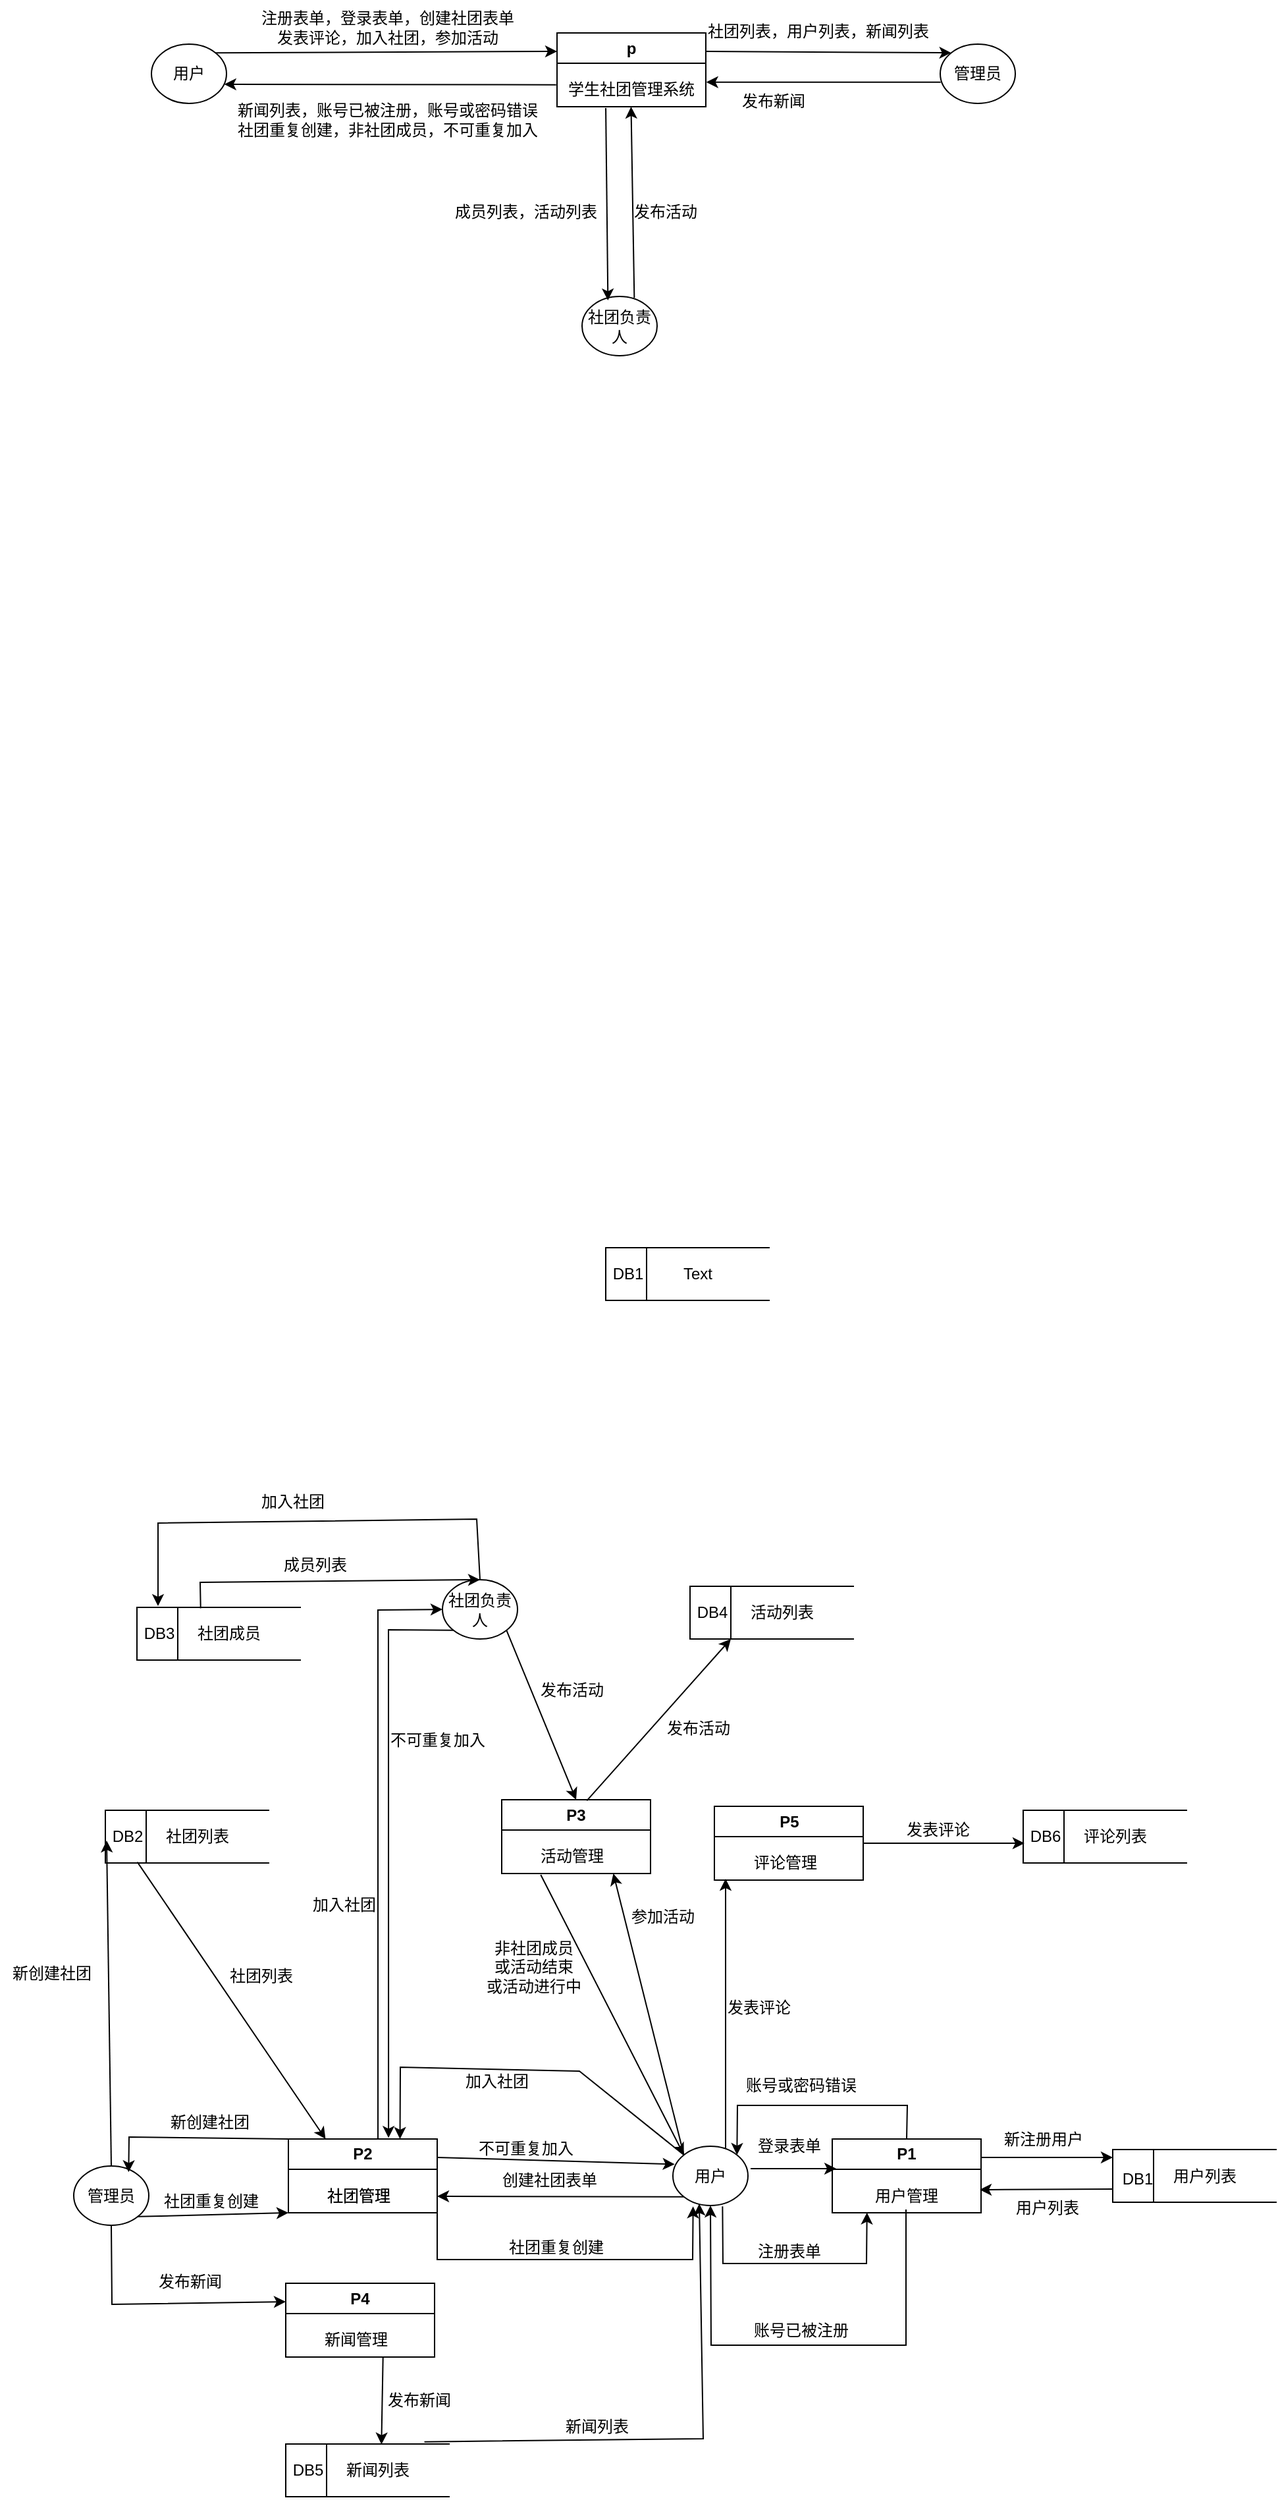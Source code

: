 <mxfile version="21.3.4" type="github">
  <diagram name="第 1 页" id="8ePfgUnNjt7sfL_Q9ex-">
    <mxGraphModel dx="2234" dy="838" grid="0" gridSize="10" guides="1" tooltips="1" connect="1" arrows="1" fold="1" page="0" pageScale="1" pageWidth="827" pageHeight="1169" math="0" shadow="0">
      <root>
        <mxCell id="0" />
        <mxCell id="1" parent="0" />
        <mxCell id="dDw6INjENduWIAmaYxE8-1" value="用户" style="ellipse;whiteSpace=wrap;html=1;" vertex="1" parent="1">
          <mxGeometry x="-936" y="-306.5" width="57" height="45" as="geometry" />
        </mxCell>
        <mxCell id="dDw6INjENduWIAmaYxE8-3" value="管理员" style="ellipse;whiteSpace=wrap;html=1;" vertex="1" parent="1">
          <mxGeometry x="-337" y="-306.5" width="57" height="45" as="geometry" />
        </mxCell>
        <mxCell id="dDw6INjENduWIAmaYxE8-4" value="社团负责人" style="ellipse;whiteSpace=wrap;html=1;" vertex="1" parent="1">
          <mxGeometry x="-609" y="-115" width="57" height="45" as="geometry" />
        </mxCell>
        <mxCell id="dDw6INjENduWIAmaYxE8-5" value="p" style="swimlane;whiteSpace=wrap;html=1;" vertex="1" parent="1">
          <mxGeometry x="-628" y="-315" width="113" height="56" as="geometry">
            <mxRectangle x="-682" y="-312" width="137" height="26" as="alternateBounds" />
          </mxGeometry>
        </mxCell>
        <mxCell id="dDw6INjENduWIAmaYxE8-7" value="学生社团管理系统" style="text;html=1;align=center;verticalAlign=middle;resizable=0;points=[];autosize=1;strokeColor=none;fillColor=none;" vertex="1" parent="dDw6INjENduWIAmaYxE8-5">
          <mxGeometry x="-1" y="30" width="114" height="26" as="geometry" />
        </mxCell>
        <mxCell id="dDw6INjENduWIAmaYxE8-8" value="" style="endArrow=classic;html=1;rounded=0;exitX=1;exitY=0;exitDx=0;exitDy=0;entryX=0;entryY=0.25;entryDx=0;entryDy=0;" edge="1" parent="1" source="dDw6INjENduWIAmaYxE8-1" target="dDw6INjENduWIAmaYxE8-5">
          <mxGeometry width="50" height="50" relative="1" as="geometry">
            <mxPoint x="-879" y="-296" as="sourcePoint" />
            <mxPoint x="-682" y="-296" as="targetPoint" />
          </mxGeometry>
        </mxCell>
        <mxCell id="dDw6INjENduWIAmaYxE8-9" value="注册表单，登录表单，创建社团表单&lt;br&gt;发表评论，加入社团，参加活动" style="text;html=1;align=center;verticalAlign=middle;resizable=0;points=[];autosize=1;strokeColor=none;fillColor=none;" vertex="1" parent="1">
          <mxGeometry x="-862" y="-340" width="210" height="41" as="geometry" />
        </mxCell>
        <mxCell id="dDw6INjENduWIAmaYxE8-10" value="" style="endArrow=classic;html=1;rounded=0;exitX=0.003;exitY=0.359;exitDx=0;exitDy=0;exitPerimeter=0;entryX=0.971;entryY=0.678;entryDx=0;entryDy=0;entryPerimeter=0;" edge="1" parent="1" source="dDw6INjENduWIAmaYxE8-7" target="dDw6INjENduWIAmaYxE8-1">
          <mxGeometry width="50" height="50" relative="1" as="geometry">
            <mxPoint x="-919" y="-170" as="sourcePoint" />
            <mxPoint x="-869" y="-220" as="targetPoint" />
          </mxGeometry>
        </mxCell>
        <mxCell id="dDw6INjENduWIAmaYxE8-11" value="新闻列表，账号已被注册，账号或密码错误&lt;br&gt;社团重复创建，非社团成员，不可重复加入" style="text;html=1;align=center;verticalAlign=middle;resizable=0;points=[];autosize=1;strokeColor=none;fillColor=none;" vertex="1" parent="1">
          <mxGeometry x="-880" y="-270" width="246" height="41" as="geometry" />
        </mxCell>
        <mxCell id="dDw6INjENduWIAmaYxE8-12" value="" style="endArrow=classic;html=1;rounded=0;exitX=1;exitY=0.25;exitDx=0;exitDy=0;entryX=0;entryY=0;entryDx=0;entryDy=0;" edge="1" parent="1" source="dDw6INjENduWIAmaYxE8-5" target="dDw6INjENduWIAmaYxE8-3">
          <mxGeometry width="50" height="50" relative="1" as="geometry">
            <mxPoint x="-807" y="-114" as="sourcePoint" />
            <mxPoint x="-757" y="-164" as="targetPoint" />
          </mxGeometry>
        </mxCell>
        <mxCell id="dDw6INjENduWIAmaYxE8-13" value="社团列表，用户列表，新闻列表" style="text;html=1;align=center;verticalAlign=middle;resizable=0;points=[];autosize=1;strokeColor=none;fillColor=none;" vertex="1" parent="1">
          <mxGeometry x="-523" y="-329" width="186" height="26" as="geometry" />
        </mxCell>
        <mxCell id="dDw6INjENduWIAmaYxE8-14" value="" style="endArrow=classic;html=1;rounded=0;exitX=0.006;exitY=0.707;exitDx=0;exitDy=0;entryX=1.003;entryY=0.397;entryDx=0;entryDy=0;entryPerimeter=0;exitPerimeter=0;" edge="1" parent="1">
          <mxGeometry width="50" height="50" relative="1" as="geometry">
            <mxPoint x="-336.658" y="-277.685" as="sourcePoint" />
            <mxPoint x="-514.658" y="-277.678" as="targetPoint" />
          </mxGeometry>
        </mxCell>
        <mxCell id="dDw6INjENduWIAmaYxE8-15" value="发布新闻" style="text;html=1;align=center;verticalAlign=middle;resizable=0;points=[];autosize=1;strokeColor=none;fillColor=none;" vertex="1" parent="1">
          <mxGeometry x="-497" y="-276" width="66" height="26" as="geometry" />
        </mxCell>
        <mxCell id="dDw6INjENduWIAmaYxE8-16" value="" style="endArrow=classic;html=1;rounded=0;exitX=0.237;exitY=1.038;exitDx=0;exitDy=0;exitPerimeter=0;entryX=0.345;entryY=0.067;entryDx=0;entryDy=0;entryPerimeter=0;" edge="1" parent="1" target="dDw6INjENduWIAmaYxE8-4">
          <mxGeometry width="50" height="50" relative="1" as="geometry">
            <mxPoint x="-590.982" y="-258.012" as="sourcePoint" />
            <mxPoint x="-591" y="-117" as="targetPoint" />
          </mxGeometry>
        </mxCell>
        <mxCell id="dDw6INjENduWIAmaYxE8-17" value="成员列表，活动列表" style="text;html=1;align=center;verticalAlign=middle;resizable=0;points=[];autosize=1;strokeColor=none;fillColor=none;" vertex="1" parent="1">
          <mxGeometry x="-715" y="-192" width="126" height="26" as="geometry" />
        </mxCell>
        <mxCell id="dDw6INjENduWIAmaYxE8-18" value="" style="endArrow=classic;html=1;rounded=0;exitX=0.696;exitY=0.022;exitDx=0;exitDy=0;exitPerimeter=0;" edge="1" parent="1" source="dDw6INjENduWIAmaYxE8-4" target="dDw6INjENduWIAmaYxE8-7">
          <mxGeometry width="50" height="50" relative="1" as="geometry">
            <mxPoint x="-554" y="-124" as="sourcePoint" />
            <mxPoint x="-504" y="-174" as="targetPoint" />
          </mxGeometry>
        </mxCell>
        <mxCell id="dDw6INjENduWIAmaYxE8-19" value="发布活动" style="text;html=1;align=center;verticalAlign=middle;resizable=0;points=[];autosize=1;strokeColor=none;fillColor=none;" vertex="1" parent="1">
          <mxGeometry x="-579" y="-192" width="66" height="26" as="geometry" />
        </mxCell>
        <mxCell id="dDw6INjENduWIAmaYxE8-20" value="用户" style="ellipse;whiteSpace=wrap;html=1;" vertex="1" parent="1">
          <mxGeometry x="-540" y="1289" width="57" height="45" as="geometry" />
        </mxCell>
        <mxCell id="dDw6INjENduWIAmaYxE8-21" value="P1" style="swimlane;whiteSpace=wrap;html=1;" vertex="1" parent="1">
          <mxGeometry x="-419" y="1283.5" width="113" height="56" as="geometry">
            <mxRectangle x="-682" y="-312" width="137" height="26" as="alternateBounds" />
          </mxGeometry>
        </mxCell>
        <mxCell id="dDw6INjENduWIAmaYxE8-22" value="用户管理" style="text;html=1;align=center;verticalAlign=middle;resizable=0;points=[];autosize=1;strokeColor=none;fillColor=none;" vertex="1" parent="dDw6INjENduWIAmaYxE8-21">
          <mxGeometry x="23" y="30" width="66" height="26" as="geometry" />
        </mxCell>
        <mxCell id="dDw6INjENduWIAmaYxE8-25" value="" style="endArrow=classic;html=1;rounded=0;entryX=0.027;entryY=0.402;entryDx=0;entryDy=0;entryPerimeter=0;" edge="1" parent="1" target="dDw6INjENduWIAmaYxE8-21">
          <mxGeometry width="50" height="50" relative="1" as="geometry">
            <mxPoint x="-481" y="1306" as="sourcePoint" />
            <mxPoint x="-453" y="1314" as="targetPoint" />
            <Array as="points" />
          </mxGeometry>
        </mxCell>
        <mxCell id="dDw6INjENduWIAmaYxE8-26" value="登录表单" style="text;html=1;align=center;verticalAlign=middle;resizable=0;points=[];autosize=1;strokeColor=none;fillColor=none;" vertex="1" parent="1">
          <mxGeometry x="-485" y="1276" width="66" height="26" as="geometry" />
        </mxCell>
        <mxCell id="dDw6INjENduWIAmaYxE8-27" value="" style="endArrow=classic;html=1;rounded=0;exitX=0.661;exitY=1.015;exitDx=0;exitDy=0;exitPerimeter=0;entryX=0.051;entryY=0.994;entryDx=0;entryDy=0;entryPerimeter=0;" edge="1" parent="1" source="dDw6INjENduWIAmaYxE8-20" target="dDw6INjENduWIAmaYxE8-22">
          <mxGeometry width="50" height="50" relative="1" as="geometry">
            <mxPoint x="-666" y="1457" as="sourcePoint" />
            <mxPoint x="-616" y="1407" as="targetPoint" />
            <Array as="points">
              <mxPoint x="-502" y="1378" />
              <mxPoint x="-393" y="1378" />
            </Array>
          </mxGeometry>
        </mxCell>
        <mxCell id="dDw6INjENduWIAmaYxE8-28" value="注册表单" style="text;html=1;align=center;verticalAlign=middle;resizable=0;points=[];autosize=1;strokeColor=none;fillColor=none;" vertex="1" parent="1">
          <mxGeometry x="-485" y="1356" width="66" height="26" as="geometry" />
        </mxCell>
        <mxCell id="dDw6INjENduWIAmaYxE8-30" value="管理员" style="ellipse;whiteSpace=wrap;html=1;" vertex="1" parent="1">
          <mxGeometry x="-995" y="1304" width="57" height="45" as="geometry" />
        </mxCell>
        <mxCell id="dDw6INjENduWIAmaYxE8-31" value="" style="endArrow=classic;html=1;rounded=0;exitX=0.5;exitY=0;exitDx=0;exitDy=0;entryX=1;entryY=0;entryDx=0;entryDy=0;" edge="1" parent="1" source="dDw6INjENduWIAmaYxE8-21" target="dDw6INjENduWIAmaYxE8-20">
          <mxGeometry width="50" height="50" relative="1" as="geometry">
            <mxPoint x="-569" y="1492" as="sourcePoint" />
            <mxPoint x="-362.496" y="1203" as="targetPoint" />
            <Array as="points">
              <mxPoint x="-362" y="1258" />
              <mxPoint x="-491" y="1258" />
            </Array>
          </mxGeometry>
        </mxCell>
        <mxCell id="dDw6INjENduWIAmaYxE8-46" value="" style="shape=partialRectangle;whiteSpace=wrap;html=1;left=0;right=0;fillColor=none;" vertex="1" parent="1">
          <mxGeometry x="-591" y="607" width="124" height="40" as="geometry" />
        </mxCell>
        <mxCell id="dDw6INjENduWIAmaYxE8-47" value="" style="endArrow=none;html=1;rounded=0;entryX=0;entryY=0;entryDx=0;entryDy=0;exitX=0;exitY=1;exitDx=0;exitDy=0;" edge="1" parent="1" source="dDw6INjENduWIAmaYxE8-46" target="dDw6INjENduWIAmaYxE8-46">
          <mxGeometry width="50" height="50" relative="1" as="geometry">
            <mxPoint x="-643" y="666" as="sourcePoint" />
            <mxPoint x="-593" y="616" as="targetPoint" />
          </mxGeometry>
        </mxCell>
        <mxCell id="dDw6INjENduWIAmaYxE8-48" value="" style="endArrow=none;html=1;rounded=0;exitX=0.25;exitY=0;exitDx=0;exitDy=0;entryX=0.25;entryY=1;entryDx=0;entryDy=0;" edge="1" parent="1" source="dDw6INjENduWIAmaYxE8-46" target="dDw6INjENduWIAmaYxE8-46">
          <mxGeometry width="50" height="50" relative="1" as="geometry">
            <mxPoint x="-601" y="729" as="sourcePoint" />
            <mxPoint x="-551" y="679" as="targetPoint" />
          </mxGeometry>
        </mxCell>
        <mxCell id="dDw6INjENduWIAmaYxE8-49" value="DB1" style="text;html=1;strokeColor=none;fillColor=none;align=center;verticalAlign=middle;whiteSpace=wrap;rounded=0;" vertex="1" parent="1">
          <mxGeometry x="-604" y="612" width="60" height="30" as="geometry" />
        </mxCell>
        <mxCell id="dDw6INjENduWIAmaYxE8-50" value="Text" style="text;html=1;strokeColor=none;fillColor=none;align=center;verticalAlign=middle;whiteSpace=wrap;rounded=0;" vertex="1" parent="1">
          <mxGeometry x="-551" y="612" width="60" height="30" as="geometry" />
        </mxCell>
        <mxCell id="dDw6INjENduWIAmaYxE8-58" value="" style="endArrow=classic;html=1;rounded=0;entryX=0.5;entryY=1;entryDx=0;entryDy=0;" edge="1" parent="1" target="dDw6INjENduWIAmaYxE8-20">
          <mxGeometry width="50" height="50" relative="1" as="geometry">
            <mxPoint x="-363" y="1337" as="sourcePoint" />
            <mxPoint x="-628" y="1422" as="targetPoint" />
            <Array as="points">
              <mxPoint x="-363" y="1440" />
              <mxPoint x="-511" y="1440" />
            </Array>
          </mxGeometry>
        </mxCell>
        <mxCell id="dDw6INjENduWIAmaYxE8-59" value="社团负责人" style="ellipse;whiteSpace=wrap;html=1;" vertex="1" parent="1">
          <mxGeometry x="-715" y="859" width="57" height="45" as="geometry" />
        </mxCell>
        <mxCell id="dDw6INjENduWIAmaYxE8-60" value="P2" style="swimlane;whiteSpace=wrap;html=1;" vertex="1" parent="1">
          <mxGeometry x="-832" y="1283.5" width="113" height="56" as="geometry">
            <mxRectangle x="-682" y="-312" width="137" height="26" as="alternateBounds" />
          </mxGeometry>
        </mxCell>
        <mxCell id="dDw6INjENduWIAmaYxE8-61" value="社团管理" style="text;html=1;align=center;verticalAlign=middle;resizable=0;points=[];autosize=1;strokeColor=none;fillColor=none;" vertex="1" parent="dDw6INjENduWIAmaYxE8-60">
          <mxGeometry x="20" y="30" width="66" height="26" as="geometry" />
        </mxCell>
        <mxCell id="dDw6INjENduWIAmaYxE8-62" value="" style="endArrow=classic;html=1;rounded=0;exitX=0;exitY=1;exitDx=0;exitDy=0;" edge="1" parent="1" source="dDw6INjENduWIAmaYxE8-20">
          <mxGeometry width="50" height="50" relative="1" as="geometry">
            <mxPoint x="-868" y="1406" as="sourcePoint" />
            <mxPoint x="-719" y="1327" as="targetPoint" />
          </mxGeometry>
        </mxCell>
        <mxCell id="dDw6INjENduWIAmaYxE8-63" value="创建社团表单" style="text;html=1;align=center;verticalAlign=middle;resizable=0;points=[];autosize=1;strokeColor=none;fillColor=none;" vertex="1" parent="1">
          <mxGeometry x="-679" y="1302" width="90" height="26" as="geometry" />
        </mxCell>
        <mxCell id="dDw6INjENduWIAmaYxE8-64" value="" style="endArrow=classic;html=1;rounded=0;exitX=1;exitY=1;exitDx=0;exitDy=0;entryX=0.269;entryY=1.015;entryDx=0;entryDy=0;entryPerimeter=0;" edge="1" parent="1" source="dDw6INjENduWIAmaYxE8-60" target="dDw6INjENduWIAmaYxE8-20">
          <mxGeometry width="50" height="50" relative="1" as="geometry">
            <mxPoint x="-928" y="1413" as="sourcePoint" />
            <mxPoint x="-878" y="1363" as="targetPoint" />
            <Array as="points">
              <mxPoint x="-719" y="1375" />
              <mxPoint x="-525" y="1375" />
            </Array>
          </mxGeometry>
        </mxCell>
        <mxCell id="dDw6INjENduWIAmaYxE8-65" value="社团重复创建" style="text;html=1;align=center;verticalAlign=middle;resizable=0;points=[];autosize=1;strokeColor=none;fillColor=none;" vertex="1" parent="1">
          <mxGeometry x="-674" y="1353" width="90" height="26" as="geometry" />
        </mxCell>
        <mxCell id="dDw6INjENduWIAmaYxE8-66" value="账号或密码错误" style="text;html=1;align=center;verticalAlign=middle;resizable=0;points=[];autosize=1;strokeColor=none;fillColor=none;" vertex="1" parent="1">
          <mxGeometry x="-494" y="1230" width="102" height="26" as="geometry" />
        </mxCell>
        <mxCell id="dDw6INjENduWIAmaYxE8-69" value="账号已被注册" style="text;html=1;align=center;verticalAlign=middle;resizable=0;points=[];autosize=1;strokeColor=none;fillColor=none;" vertex="1" parent="1">
          <mxGeometry x="-488" y="1416" width="90" height="26" as="geometry" />
        </mxCell>
        <mxCell id="dDw6INjENduWIAmaYxE8-72" value="" style="shape=partialRectangle;whiteSpace=wrap;html=1;left=0;right=0;fillColor=none;" vertex="1" parent="1">
          <mxGeometry x="-206" y="1291.5" width="124" height="40" as="geometry" />
        </mxCell>
        <mxCell id="dDw6INjENduWIAmaYxE8-73" value="" style="endArrow=none;html=1;rounded=0;entryX=0;entryY=0;entryDx=0;entryDy=0;exitX=0;exitY=1;exitDx=0;exitDy=0;" edge="1" parent="1" source="dDw6INjENduWIAmaYxE8-72" target="dDw6INjENduWIAmaYxE8-72">
          <mxGeometry width="50" height="50" relative="1" as="geometry">
            <mxPoint x="-258" y="1350.5" as="sourcePoint" />
            <mxPoint x="-208" y="1300.5" as="targetPoint" />
          </mxGeometry>
        </mxCell>
        <mxCell id="dDw6INjENduWIAmaYxE8-74" value="" style="endArrow=none;html=1;rounded=0;exitX=0.25;exitY=0;exitDx=0;exitDy=0;entryX=0.25;entryY=1;entryDx=0;entryDy=0;" edge="1" parent="1" source="dDw6INjENduWIAmaYxE8-72" target="dDw6INjENduWIAmaYxE8-72">
          <mxGeometry width="50" height="50" relative="1" as="geometry">
            <mxPoint x="-216" y="1413.5" as="sourcePoint" />
            <mxPoint x="-166" y="1363.5" as="targetPoint" />
          </mxGeometry>
        </mxCell>
        <mxCell id="dDw6INjENduWIAmaYxE8-75" value="DB1" style="text;html=1;strokeColor=none;fillColor=none;align=center;verticalAlign=middle;whiteSpace=wrap;rounded=0;" vertex="1" parent="1">
          <mxGeometry x="-217" y="1299" width="60" height="30" as="geometry" />
        </mxCell>
        <mxCell id="dDw6INjENduWIAmaYxE8-76" value="用户列表" style="text;html=1;strokeColor=none;fillColor=none;align=center;verticalAlign=middle;whiteSpace=wrap;rounded=0;" vertex="1" parent="1">
          <mxGeometry x="-166" y="1296.5" width="60" height="30" as="geometry" />
        </mxCell>
        <mxCell id="dDw6INjENduWIAmaYxE8-77" value="" style="endArrow=classic;html=1;rounded=0;exitX=1;exitY=0.5;exitDx=0;exitDy=0;entryX=0;entryY=0.5;entryDx=0;entryDy=0;" edge="1" parent="1">
          <mxGeometry width="50" height="50" relative="1" as="geometry">
            <mxPoint x="-306" y="1297.5" as="sourcePoint" />
            <mxPoint x="-206" y="1297.5" as="targetPoint" />
          </mxGeometry>
        </mxCell>
        <mxCell id="dDw6INjENduWIAmaYxE8-78" value="新注册用户" style="text;html=1;align=center;verticalAlign=middle;resizable=0;points=[];autosize=1;strokeColor=none;fillColor=none;" vertex="1" parent="1">
          <mxGeometry x="-298" y="1270.5" width="78" height="26" as="geometry" />
        </mxCell>
        <mxCell id="dDw6INjENduWIAmaYxE8-79" value="" style="endArrow=classic;html=1;rounded=0;exitX=0;exitY=0.75;exitDx=0;exitDy=0;" edge="1" parent="1" source="dDw6INjENduWIAmaYxE8-72">
          <mxGeometry width="50" height="50" relative="1" as="geometry">
            <mxPoint x="-215" y="1443" as="sourcePoint" />
            <mxPoint x="-307" y="1322" as="targetPoint" />
          </mxGeometry>
        </mxCell>
        <mxCell id="dDw6INjENduWIAmaYxE8-80" value="用户列表" style="text;html=1;align=center;verticalAlign=middle;resizable=0;points=[];autosize=1;strokeColor=none;fillColor=none;" vertex="1" parent="1">
          <mxGeometry x="-289" y="1323" width="66" height="26" as="geometry" />
        </mxCell>
        <mxCell id="dDw6INjENduWIAmaYxE8-81" value="" style="shape=partialRectangle;whiteSpace=wrap;html=1;left=0;right=0;fillColor=none;" vertex="1" parent="1">
          <mxGeometry x="-971" y="1034" width="124" height="40" as="geometry" />
        </mxCell>
        <mxCell id="dDw6INjENduWIAmaYxE8-82" value="" style="endArrow=none;html=1;rounded=0;entryX=0;entryY=0;entryDx=0;entryDy=0;exitX=0;exitY=1;exitDx=0;exitDy=0;" edge="1" parent="1" source="dDw6INjENduWIAmaYxE8-81" target="dDw6INjENduWIAmaYxE8-81">
          <mxGeometry width="50" height="50" relative="1" as="geometry">
            <mxPoint x="-1023" y="1093" as="sourcePoint" />
            <mxPoint x="-973" y="1043" as="targetPoint" />
          </mxGeometry>
        </mxCell>
        <mxCell id="dDw6INjENduWIAmaYxE8-83" value="" style="endArrow=none;html=1;rounded=0;exitX=0.25;exitY=0;exitDx=0;exitDy=0;entryX=0.25;entryY=1;entryDx=0;entryDy=0;" edge="1" parent="1" source="dDw6INjENduWIAmaYxE8-81" target="dDw6INjENduWIAmaYxE8-81">
          <mxGeometry width="50" height="50" relative="1" as="geometry">
            <mxPoint x="-981" y="1156" as="sourcePoint" />
            <mxPoint x="-931" y="1106" as="targetPoint" />
          </mxGeometry>
        </mxCell>
        <mxCell id="dDw6INjENduWIAmaYxE8-84" value="DB2" style="text;html=1;strokeColor=none;fillColor=none;align=center;verticalAlign=middle;whiteSpace=wrap;rounded=0;" vertex="1" parent="1">
          <mxGeometry x="-984" y="1039" width="60" height="30" as="geometry" />
        </mxCell>
        <mxCell id="dDw6INjENduWIAmaYxE8-85" value="社团列表" style="text;html=1;strokeColor=none;fillColor=none;align=center;verticalAlign=middle;whiteSpace=wrap;rounded=0;" vertex="1" parent="1">
          <mxGeometry x="-931" y="1039" width="60" height="30" as="geometry" />
        </mxCell>
        <mxCell id="dDw6INjENduWIAmaYxE8-88" value="" style="endArrow=classic;html=1;rounded=0;exitX=0.196;exitY=0.983;exitDx=0;exitDy=0;exitPerimeter=0;entryX=0.25;entryY=0;entryDx=0;entryDy=0;" edge="1" parent="1" source="dDw6INjENduWIAmaYxE8-81" target="dDw6INjENduWIAmaYxE8-60">
          <mxGeometry width="50" height="50" relative="1" as="geometry">
            <mxPoint x="-920" y="1236" as="sourcePoint" />
            <mxPoint x="-870" y="1186" as="targetPoint" />
          </mxGeometry>
        </mxCell>
        <mxCell id="dDw6INjENduWIAmaYxE8-89" value="社团列表" style="text;html=1;align=center;verticalAlign=middle;resizable=0;points=[];autosize=1;strokeColor=none;fillColor=none;" vertex="1" parent="1">
          <mxGeometry x="-886" y="1147" width="66" height="26" as="geometry" />
        </mxCell>
        <mxCell id="dDw6INjENduWIAmaYxE8-90" value="" style="endArrow=classic;html=1;rounded=0;exitX=0;exitY=0;exitDx=0;exitDy=0;entryX=0.75;entryY=0;entryDx=0;entryDy=0;" edge="1" parent="1" source="dDw6INjENduWIAmaYxE8-20" target="dDw6INjENduWIAmaYxE8-60">
          <mxGeometry width="50" height="50" relative="1" as="geometry">
            <mxPoint x="-580" y="1208" as="sourcePoint" />
            <mxPoint x="-625" y="1178" as="targetPoint" />
            <Array as="points">
              <mxPoint x="-611" y="1232" />
              <mxPoint x="-747" y="1229" />
            </Array>
          </mxGeometry>
        </mxCell>
        <mxCell id="dDw6INjENduWIAmaYxE8-91" value="加入社团" style="text;html=1;align=center;verticalAlign=middle;resizable=0;points=[];autosize=1;strokeColor=none;fillColor=none;" vertex="1" parent="1">
          <mxGeometry x="-707" y="1227" width="66" height="26" as="geometry" />
        </mxCell>
        <mxCell id="dDw6INjENduWIAmaYxE8-92" value="" style="endArrow=classic;html=1;rounded=0;exitX=1;exitY=0.25;exitDx=0;exitDy=0;entryX=0.023;entryY=0.304;entryDx=0;entryDy=0;entryPerimeter=0;" edge="1" parent="1" source="dDw6INjENduWIAmaYxE8-60" target="dDw6INjENduWIAmaYxE8-20">
          <mxGeometry width="50" height="50" relative="1" as="geometry">
            <mxPoint x="-606" y="1202" as="sourcePoint" />
            <mxPoint x="-556" y="1152" as="targetPoint" />
          </mxGeometry>
        </mxCell>
        <mxCell id="dDw6INjENduWIAmaYxE8-93" value="不可重复加入" style="text;html=1;align=center;verticalAlign=middle;resizable=0;points=[];autosize=1;strokeColor=none;fillColor=none;" vertex="1" parent="1">
          <mxGeometry x="-697" y="1278" width="90" height="26" as="geometry" />
        </mxCell>
        <mxCell id="dDw6INjENduWIAmaYxE8-94" value="P3" style="swimlane;whiteSpace=wrap;html=1;" vertex="1" parent="1">
          <mxGeometry x="-670" y="1026" width="113" height="56" as="geometry">
            <mxRectangle x="-682" y="-312" width="137" height="26" as="alternateBounds" />
          </mxGeometry>
        </mxCell>
        <mxCell id="dDw6INjENduWIAmaYxE8-95" value="活动管理" style="text;html=1;align=center;verticalAlign=middle;resizable=0;points=[];autosize=1;strokeColor=none;fillColor=none;" vertex="1" parent="dDw6INjENduWIAmaYxE8-94">
          <mxGeometry x="20" y="30" width="66" height="26" as="geometry" />
        </mxCell>
        <mxCell id="dDw6INjENduWIAmaYxE8-96" value="" style="endArrow=classic;html=1;rounded=0;exitX=0;exitY=0;exitDx=0;exitDy=0;entryX=0.75;entryY=1;entryDx=0;entryDy=0;" edge="1" parent="1" source="dDw6INjENduWIAmaYxE8-20" target="dDw6INjENduWIAmaYxE8-94">
          <mxGeometry width="50" height="50" relative="1" as="geometry">
            <mxPoint x="-425" y="1149" as="sourcePoint" />
            <mxPoint x="-375" y="1099" as="targetPoint" />
          </mxGeometry>
        </mxCell>
        <mxCell id="dDw6INjENduWIAmaYxE8-97" value="参加活动" style="text;html=1;align=center;verticalAlign=middle;resizable=0;points=[];autosize=1;strokeColor=none;fillColor=none;" vertex="1" parent="1">
          <mxGeometry x="-581" y="1102" width="66" height="26" as="geometry" />
        </mxCell>
        <mxCell id="dDw6INjENduWIAmaYxE8-98" value="" style="endArrow=classic;html=1;rounded=0;exitX=0.146;exitY=1.038;exitDx=0;exitDy=0;exitPerimeter=0;entryX=0;entryY=0;entryDx=0;entryDy=0;" edge="1" parent="1" source="dDw6INjENduWIAmaYxE8-95" target="dDw6INjENduWIAmaYxE8-20">
          <mxGeometry width="50" height="50" relative="1" as="geometry">
            <mxPoint x="-380" y="1103" as="sourcePoint" />
            <mxPoint x="-330" y="1053" as="targetPoint" />
          </mxGeometry>
        </mxCell>
        <mxCell id="dDw6INjENduWIAmaYxE8-99" value="非社团成员&lt;br&gt;或活动结束&lt;br&gt;或活动进行中" style="text;html=1;align=center;verticalAlign=middle;resizable=0;points=[];autosize=1;strokeColor=none;fillColor=none;" vertex="1" parent="1">
          <mxGeometry x="-691" y="1125" width="90" height="55" as="geometry" />
        </mxCell>
        <mxCell id="dDw6INjENduWIAmaYxE8-100" value="" style="endArrow=classic;html=1;rounded=0;exitX=1;exitY=1;exitDx=0;exitDy=0;entryX=0.5;entryY=0;entryDx=0;entryDy=0;" edge="1" parent="1" source="dDw6INjENduWIAmaYxE8-59" target="dDw6INjENduWIAmaYxE8-94">
          <mxGeometry width="50" height="50" relative="1" as="geometry">
            <mxPoint x="-533" y="982" as="sourcePoint" />
            <mxPoint x="-483" y="932" as="targetPoint" />
          </mxGeometry>
        </mxCell>
        <mxCell id="dDw6INjENduWIAmaYxE8-101" value="发布活动" style="text;html=1;align=center;verticalAlign=middle;resizable=0;points=[];autosize=1;strokeColor=none;fillColor=none;" vertex="1" parent="1">
          <mxGeometry x="-650" y="930" width="66" height="26" as="geometry" />
        </mxCell>
        <mxCell id="dDw6INjENduWIAmaYxE8-104" value="" style="shape=partialRectangle;whiteSpace=wrap;html=1;left=0;right=0;fillColor=none;" vertex="1" parent="1">
          <mxGeometry x="-947" y="880" width="124" height="40" as="geometry" />
        </mxCell>
        <mxCell id="dDw6INjENduWIAmaYxE8-105" value="" style="endArrow=none;html=1;rounded=0;entryX=0;entryY=0;entryDx=0;entryDy=0;exitX=0;exitY=1;exitDx=0;exitDy=0;" edge="1" parent="1" source="dDw6INjENduWIAmaYxE8-104" target="dDw6INjENduWIAmaYxE8-104">
          <mxGeometry width="50" height="50" relative="1" as="geometry">
            <mxPoint x="-999" y="939" as="sourcePoint" />
            <mxPoint x="-949" y="889" as="targetPoint" />
          </mxGeometry>
        </mxCell>
        <mxCell id="dDw6INjENduWIAmaYxE8-106" value="" style="endArrow=none;html=1;rounded=0;exitX=0.25;exitY=0;exitDx=0;exitDy=0;entryX=0.25;entryY=1;entryDx=0;entryDy=0;" edge="1" parent="1" source="dDw6INjENduWIAmaYxE8-104" target="dDw6INjENduWIAmaYxE8-104">
          <mxGeometry width="50" height="50" relative="1" as="geometry">
            <mxPoint x="-957" y="1002" as="sourcePoint" />
            <mxPoint x="-907" y="952" as="targetPoint" />
          </mxGeometry>
        </mxCell>
        <mxCell id="dDw6INjENduWIAmaYxE8-107" value="DB3" style="text;html=1;strokeColor=none;fillColor=none;align=center;verticalAlign=middle;whiteSpace=wrap;rounded=0;" vertex="1" parent="1">
          <mxGeometry x="-960" y="885" width="60" height="30" as="geometry" />
        </mxCell>
        <mxCell id="dDw6INjENduWIAmaYxE8-108" value="社团成员" style="text;html=1;strokeColor=none;fillColor=none;align=center;verticalAlign=middle;whiteSpace=wrap;rounded=0;" vertex="1" parent="1">
          <mxGeometry x="-907" y="885" width="60" height="30" as="geometry" />
        </mxCell>
        <mxCell id="dDw6INjENduWIAmaYxE8-109" value="" style="endArrow=classic;html=1;rounded=0;entryX=0.5;entryY=0;entryDx=0;entryDy=0;exitX=0.39;exitY=0.017;exitDx=0;exitDy=0;exitPerimeter=0;" edge="1" parent="1" source="dDw6INjENduWIAmaYxE8-104" target="dDw6INjENduWIAmaYxE8-59">
          <mxGeometry width="50" height="50" relative="1" as="geometry">
            <mxPoint x="-891" y="877" as="sourcePoint" />
            <mxPoint x="-852" y="970" as="targetPoint" />
            <Array as="points">
              <mxPoint x="-899" y="861" />
            </Array>
          </mxGeometry>
        </mxCell>
        <mxCell id="dDw6INjENduWIAmaYxE8-110" value="成员列表" style="text;html=1;align=center;verticalAlign=middle;resizable=0;points=[];autosize=1;strokeColor=none;fillColor=none;" vertex="1" parent="1">
          <mxGeometry x="-845" y="835" width="66" height="26" as="geometry" />
        </mxCell>
        <mxCell id="dDw6INjENduWIAmaYxE8-111" value="" style="shape=partialRectangle;whiteSpace=wrap;html=1;left=0;right=0;fillColor=none;" vertex="1" parent="1">
          <mxGeometry x="-527" y="864" width="124" height="40" as="geometry" />
        </mxCell>
        <mxCell id="dDw6INjENduWIAmaYxE8-112" value="" style="endArrow=none;html=1;rounded=0;entryX=0;entryY=0;entryDx=0;entryDy=0;exitX=0;exitY=1;exitDx=0;exitDy=0;" edge="1" parent="1" source="dDw6INjENduWIAmaYxE8-111" target="dDw6INjENduWIAmaYxE8-111">
          <mxGeometry width="50" height="50" relative="1" as="geometry">
            <mxPoint x="-579" y="923" as="sourcePoint" />
            <mxPoint x="-529" y="873" as="targetPoint" />
          </mxGeometry>
        </mxCell>
        <mxCell id="dDw6INjENduWIAmaYxE8-113" value="" style="endArrow=none;html=1;rounded=0;exitX=0.25;exitY=0;exitDx=0;exitDy=0;entryX=0.25;entryY=1;entryDx=0;entryDy=0;" edge="1" parent="1" source="dDw6INjENduWIAmaYxE8-111" target="dDw6INjENduWIAmaYxE8-111">
          <mxGeometry width="50" height="50" relative="1" as="geometry">
            <mxPoint x="-537" y="986" as="sourcePoint" />
            <mxPoint x="-487" y="936" as="targetPoint" />
          </mxGeometry>
        </mxCell>
        <mxCell id="dDw6INjENduWIAmaYxE8-114" value="DB4" style="text;html=1;strokeColor=none;fillColor=none;align=center;verticalAlign=middle;whiteSpace=wrap;rounded=0;" vertex="1" parent="1">
          <mxGeometry x="-540" y="869" width="60" height="30" as="geometry" />
        </mxCell>
        <mxCell id="dDw6INjENduWIAmaYxE8-115" value="活动列表" style="text;html=1;strokeColor=none;fillColor=none;align=center;verticalAlign=middle;whiteSpace=wrap;rounded=0;" vertex="1" parent="1">
          <mxGeometry x="-487" y="869" width="60" height="30" as="geometry" />
        </mxCell>
        <mxCell id="dDw6INjENduWIAmaYxE8-117" value="" style="endArrow=classic;html=1;rounded=0;entryX=0.731;entryY=0.104;entryDx=0;entryDy=0;entryPerimeter=0;exitX=0;exitY=0;exitDx=0;exitDy=0;" edge="1" parent="1" source="dDw6INjENduWIAmaYxE8-137" target="dDw6INjENduWIAmaYxE8-30">
          <mxGeometry width="50" height="50" relative="1" as="geometry">
            <mxPoint x="-837" y="1286" as="sourcePoint" />
            <mxPoint x="-938.001" y="1298.287" as="targetPoint" />
            <Array as="points">
              <mxPoint x="-953" y="1282" />
            </Array>
          </mxGeometry>
        </mxCell>
        <mxCell id="dDw6INjENduWIAmaYxE8-118" value="新创建社团" style="text;html=1;align=center;verticalAlign=middle;resizable=0;points=[];autosize=1;strokeColor=none;fillColor=none;" vertex="1" parent="1">
          <mxGeometry x="-931" y="1257.5" width="78" height="26" as="geometry" />
        </mxCell>
        <mxCell id="dDw6INjENduWIAmaYxE8-119" value="" style="endArrow=classic;html=1;rounded=0;exitX=0.5;exitY=0;exitDx=0;exitDy=0;entryX=0.233;entryY=0.6;entryDx=0;entryDy=0;entryPerimeter=0;" edge="1" parent="1" source="dDw6INjENduWIAmaYxE8-30" target="dDw6INjENduWIAmaYxE8-84">
          <mxGeometry width="50" height="50" relative="1" as="geometry">
            <mxPoint x="-1111" y="1280" as="sourcePoint" />
            <mxPoint x="-1061" y="1230" as="targetPoint" />
            <Array as="points" />
          </mxGeometry>
        </mxCell>
        <mxCell id="dDw6INjENduWIAmaYxE8-120" value="新创建社团" style="text;html=1;align=center;verticalAlign=middle;resizable=0;points=[];autosize=1;strokeColor=none;fillColor=none;" vertex="1" parent="1">
          <mxGeometry x="-1051" y="1145" width="78" height="26" as="geometry" />
        </mxCell>
        <mxCell id="dDw6INjENduWIAmaYxE8-121" value="" style="endArrow=classic;html=1;rounded=0;exitX=0.602;exitY=-0.003;exitDx=0;exitDy=0;exitPerimeter=0;entryX=0;entryY=0.5;entryDx=0;entryDy=0;" edge="1" parent="1" source="dDw6INjENduWIAmaYxE8-60" target="dDw6INjENduWIAmaYxE8-59">
          <mxGeometry width="50" height="50" relative="1" as="geometry">
            <mxPoint x="-810" y="1176" as="sourcePoint" />
            <mxPoint x="-760" y="1126" as="targetPoint" />
            <Array as="points">
              <mxPoint x="-764" y="882" />
            </Array>
          </mxGeometry>
        </mxCell>
        <mxCell id="dDw6INjENduWIAmaYxE8-122" value="加入社团" style="text;html=1;align=center;verticalAlign=middle;resizable=0;points=[];autosize=1;strokeColor=none;fillColor=none;" vertex="1" parent="1">
          <mxGeometry x="-823" y="1093" width="66" height="26" as="geometry" />
        </mxCell>
        <mxCell id="dDw6INjENduWIAmaYxE8-123" value="" style="endArrow=classic;html=1;rounded=0;exitX=0.572;exitY=0.012;exitDx=0;exitDy=0;exitPerimeter=0;entryX=0.25;entryY=1;entryDx=0;entryDy=0;" edge="1" parent="1" source="dDw6INjENduWIAmaYxE8-94" target="dDw6INjENduWIAmaYxE8-111">
          <mxGeometry width="50" height="50" relative="1" as="geometry">
            <mxPoint x="-326" y="1044" as="sourcePoint" />
            <mxPoint x="-276" y="994" as="targetPoint" />
          </mxGeometry>
        </mxCell>
        <mxCell id="dDw6INjENduWIAmaYxE8-124" value="" style="endArrow=classic;html=1;rounded=0;exitX=0;exitY=1;exitDx=0;exitDy=0;entryX=0.673;entryY=-0.015;entryDx=0;entryDy=0;entryPerimeter=0;" edge="1" parent="1" source="dDw6INjENduWIAmaYxE8-59" target="dDw6INjENduWIAmaYxE8-60">
          <mxGeometry width="50" height="50" relative="1" as="geometry">
            <mxPoint x="-727" y="1027" as="sourcePoint" />
            <mxPoint x="-677" y="977" as="targetPoint" />
            <Array as="points">
              <mxPoint x="-756" y="897" />
            </Array>
          </mxGeometry>
        </mxCell>
        <mxCell id="dDw6INjENduWIAmaYxE8-125" value="不可重复加入" style="text;html=1;align=center;verticalAlign=middle;resizable=0;points=[];autosize=1;strokeColor=none;fillColor=none;" vertex="1" parent="1">
          <mxGeometry x="-764" y="968" width="90" height="26" as="geometry" />
        </mxCell>
        <mxCell id="dDw6INjENduWIAmaYxE8-126" value="" style="endArrow=classic;html=1;rounded=0;exitX=0.5;exitY=0;exitDx=0;exitDy=0;entryX=0.129;entryY=-0.025;entryDx=0;entryDy=0;entryPerimeter=0;" edge="1" parent="1" source="dDw6INjENduWIAmaYxE8-59" target="dDw6INjENduWIAmaYxE8-104">
          <mxGeometry width="50" height="50" relative="1" as="geometry">
            <mxPoint x="-613" y="832" as="sourcePoint" />
            <mxPoint x="-943" y="811" as="targetPoint" />
            <Array as="points">
              <mxPoint x="-689" y="813" />
              <mxPoint x="-931" y="816" />
            </Array>
          </mxGeometry>
        </mxCell>
        <mxCell id="dDw6INjENduWIAmaYxE8-127" value="加入社团" style="text;html=1;align=center;verticalAlign=middle;resizable=0;points=[];autosize=1;strokeColor=none;fillColor=none;" vertex="1" parent="1">
          <mxGeometry x="-862" y="787" width="66" height="26" as="geometry" />
        </mxCell>
        <mxCell id="dDw6INjENduWIAmaYxE8-129" value="发布活动" style="text;html=1;align=center;verticalAlign=middle;resizable=0;points=[];autosize=1;strokeColor=none;fillColor=none;" vertex="1" parent="1">
          <mxGeometry x="-554" y="959" width="66" height="26" as="geometry" />
        </mxCell>
        <mxCell id="dDw6INjENduWIAmaYxE8-130" value="" style="shape=partialRectangle;whiteSpace=wrap;html=1;left=0;right=0;fillColor=none;" vertex="1" parent="1">
          <mxGeometry x="-834" y="1515" width="124" height="40" as="geometry" />
        </mxCell>
        <mxCell id="dDw6INjENduWIAmaYxE8-131" value="" style="endArrow=none;html=1;rounded=0;entryX=0;entryY=0;entryDx=0;entryDy=0;exitX=0;exitY=1;exitDx=0;exitDy=0;" edge="1" parent="1" source="dDw6INjENduWIAmaYxE8-130" target="dDw6INjENduWIAmaYxE8-130">
          <mxGeometry width="50" height="50" relative="1" as="geometry">
            <mxPoint x="-886" y="1574" as="sourcePoint" />
            <mxPoint x="-836" y="1524" as="targetPoint" />
          </mxGeometry>
        </mxCell>
        <mxCell id="dDw6INjENduWIAmaYxE8-132" value="" style="endArrow=none;html=1;rounded=0;exitX=0.25;exitY=0;exitDx=0;exitDy=0;entryX=0.25;entryY=1;entryDx=0;entryDy=0;" edge="1" parent="1" source="dDw6INjENduWIAmaYxE8-130" target="dDw6INjENduWIAmaYxE8-130">
          <mxGeometry width="50" height="50" relative="1" as="geometry">
            <mxPoint x="-844" y="1637" as="sourcePoint" />
            <mxPoint x="-794" y="1587" as="targetPoint" />
          </mxGeometry>
        </mxCell>
        <mxCell id="dDw6INjENduWIAmaYxE8-133" value="DB5" style="text;html=1;strokeColor=none;fillColor=none;align=center;verticalAlign=middle;whiteSpace=wrap;rounded=0;" vertex="1" parent="1">
          <mxGeometry x="-847" y="1520" width="60" height="30" as="geometry" />
        </mxCell>
        <mxCell id="dDw6INjENduWIAmaYxE8-134" value="新闻列表" style="text;html=1;strokeColor=none;fillColor=none;align=center;verticalAlign=middle;whiteSpace=wrap;rounded=0;" vertex="1" parent="1">
          <mxGeometry x="-794" y="1520" width="60" height="30" as="geometry" />
        </mxCell>
        <mxCell id="dDw6INjENduWIAmaYxE8-135" value="" style="endArrow=classic;html=1;rounded=0;exitX=0.5;exitY=1;exitDx=0;exitDy=0;entryX=0;entryY=0.25;entryDx=0;entryDy=0;" edge="1" parent="1" source="dDw6INjENduWIAmaYxE8-30" target="dDw6INjENduWIAmaYxE8-139">
          <mxGeometry width="50" height="50" relative="1" as="geometry">
            <mxPoint x="-1213" y="1469" as="sourcePoint" />
            <mxPoint x="-1213" y="1457" as="targetPoint" />
            <Array as="points">
              <mxPoint x="-966" y="1409" />
            </Array>
          </mxGeometry>
        </mxCell>
        <mxCell id="dDw6INjENduWIAmaYxE8-136" value="发布新闻" style="text;html=1;align=center;verticalAlign=middle;resizable=0;points=[];autosize=1;strokeColor=none;fillColor=none;" vertex="1" parent="1">
          <mxGeometry x="-940.5" y="1379" width="66" height="26" as="geometry" />
        </mxCell>
        <mxCell id="dDw6INjENduWIAmaYxE8-137" value="P2" style="swimlane;whiteSpace=wrap;html=1;" vertex="1" parent="1">
          <mxGeometry x="-832" y="1283.5" width="113" height="56" as="geometry">
            <mxRectangle x="-682" y="-312" width="137" height="26" as="alternateBounds" />
          </mxGeometry>
        </mxCell>
        <mxCell id="dDw6INjENduWIAmaYxE8-138" value="社团管理" style="text;html=1;align=center;verticalAlign=middle;resizable=0;points=[];autosize=1;strokeColor=none;fillColor=none;" vertex="1" parent="dDw6INjENduWIAmaYxE8-137">
          <mxGeometry x="20" y="30" width="66" height="26" as="geometry" />
        </mxCell>
        <mxCell id="dDw6INjENduWIAmaYxE8-139" value="P4" style="swimlane;whiteSpace=wrap;html=1;" vertex="1" parent="1">
          <mxGeometry x="-834" y="1393" width="113" height="56" as="geometry">
            <mxRectangle x="-682" y="-312" width="137" height="26" as="alternateBounds" />
          </mxGeometry>
        </mxCell>
        <mxCell id="dDw6INjENduWIAmaYxE8-140" value="新闻管理" style="text;html=1;align=center;verticalAlign=middle;resizable=0;points=[];autosize=1;strokeColor=none;fillColor=none;" vertex="1" parent="dDw6INjENduWIAmaYxE8-139">
          <mxGeometry x="20" y="30" width="66" height="26" as="geometry" />
        </mxCell>
        <mxCell id="dDw6INjENduWIAmaYxE8-141" value="" style="endArrow=classic;html=1;rounded=0;exitX=0.816;exitY=1;exitDx=0;exitDy=0;exitPerimeter=0;entryX=0.586;entryY=0.008;entryDx=0;entryDy=0;entryPerimeter=0;" edge="1" parent="1" source="dDw6INjENduWIAmaYxE8-140" target="dDw6INjENduWIAmaYxE8-130">
          <mxGeometry width="50" height="50" relative="1" as="geometry">
            <mxPoint x="-1106" y="1593" as="sourcePoint" />
            <mxPoint x="-1056" y="1543" as="targetPoint" />
          </mxGeometry>
        </mxCell>
        <mxCell id="dDw6INjENduWIAmaYxE8-142" value="发布新闻" style="text;html=1;align=center;verticalAlign=middle;resizable=0;points=[];autosize=1;strokeColor=none;fillColor=none;" vertex="1" parent="1">
          <mxGeometry x="-766" y="1469" width="66" height="26" as="geometry" />
        </mxCell>
        <mxCell id="dDw6INjENduWIAmaYxE8-143" value="" style="endArrow=classic;html=1;rounded=0;exitX=0.849;exitY=-0.042;exitDx=0;exitDy=0;exitPerimeter=0;entryX=0.351;entryY=0.97;entryDx=0;entryDy=0;entryPerimeter=0;" edge="1" parent="1" source="dDw6INjENduWIAmaYxE8-130" target="dDw6INjENduWIAmaYxE8-20">
          <mxGeometry width="50" height="50" relative="1" as="geometry">
            <mxPoint x="-817" y="1455" as="sourcePoint" />
            <mxPoint x="-767" y="1405" as="targetPoint" />
            <Array as="points">
              <mxPoint x="-517" y="1511" />
            </Array>
          </mxGeometry>
        </mxCell>
        <mxCell id="dDw6INjENduWIAmaYxE8-144" value="P5" style="swimlane;whiteSpace=wrap;html=1;" vertex="1" parent="1">
          <mxGeometry x="-508.5" y="1031" width="113" height="56" as="geometry">
            <mxRectangle x="-682" y="-312" width="137" height="26" as="alternateBounds" />
          </mxGeometry>
        </mxCell>
        <mxCell id="dDw6INjENduWIAmaYxE8-145" value="评论管理" style="text;html=1;align=center;verticalAlign=middle;resizable=0;points=[];autosize=1;strokeColor=none;fillColor=none;" vertex="1" parent="dDw6INjENduWIAmaYxE8-144">
          <mxGeometry x="20" y="30" width="66" height="26" as="geometry" />
        </mxCell>
        <mxCell id="dDw6INjENduWIAmaYxE8-146" value="" style="endArrow=classic;html=1;rounded=0;exitX=0.702;exitY=0.037;exitDx=0;exitDy=0;exitPerimeter=0;" edge="1" parent="1" source="dDw6INjENduWIAmaYxE8-20">
          <mxGeometry width="50" height="50" relative="1" as="geometry">
            <mxPoint x="-515" y="1213" as="sourcePoint" />
            <mxPoint x="-500" y="1086" as="targetPoint" />
          </mxGeometry>
        </mxCell>
        <mxCell id="dDw6INjENduWIAmaYxE8-147" value="发表评论" style="text;html=1;align=center;verticalAlign=middle;resizable=0;points=[];autosize=1;strokeColor=none;fillColor=none;" vertex="1" parent="1">
          <mxGeometry x="-508.5" y="1171" width="66" height="26" as="geometry" />
        </mxCell>
        <mxCell id="dDw6INjENduWIAmaYxE8-148" value="" style="shape=partialRectangle;whiteSpace=wrap;html=1;left=0;right=0;fillColor=none;" vertex="1" parent="1">
          <mxGeometry x="-274" y="1034" width="124" height="40" as="geometry" />
        </mxCell>
        <mxCell id="dDw6INjENduWIAmaYxE8-149" value="" style="endArrow=none;html=1;rounded=0;entryX=0;entryY=0;entryDx=0;entryDy=0;exitX=0;exitY=1;exitDx=0;exitDy=0;" edge="1" parent="1" source="dDw6INjENduWIAmaYxE8-148" target="dDw6INjENduWIAmaYxE8-148">
          <mxGeometry width="50" height="50" relative="1" as="geometry">
            <mxPoint x="-326" y="1093" as="sourcePoint" />
            <mxPoint x="-276" y="1043" as="targetPoint" />
          </mxGeometry>
        </mxCell>
        <mxCell id="dDw6INjENduWIAmaYxE8-150" value="" style="endArrow=none;html=1;rounded=0;exitX=0.25;exitY=0;exitDx=0;exitDy=0;entryX=0.25;entryY=1;entryDx=0;entryDy=0;" edge="1" parent="1" source="dDw6INjENduWIAmaYxE8-148" target="dDw6INjENduWIAmaYxE8-148">
          <mxGeometry width="50" height="50" relative="1" as="geometry">
            <mxPoint x="-284" y="1156" as="sourcePoint" />
            <mxPoint x="-234" y="1106" as="targetPoint" />
          </mxGeometry>
        </mxCell>
        <mxCell id="dDw6INjENduWIAmaYxE8-151" value="DB6" style="text;html=1;strokeColor=none;fillColor=none;align=center;verticalAlign=middle;whiteSpace=wrap;rounded=0;" vertex="1" parent="1">
          <mxGeometry x="-287" y="1039" width="60" height="30" as="geometry" />
        </mxCell>
        <mxCell id="dDw6INjENduWIAmaYxE8-152" value="评论列表" style="text;html=1;strokeColor=none;fillColor=none;align=center;verticalAlign=middle;whiteSpace=wrap;rounded=0;" vertex="1" parent="1">
          <mxGeometry x="-234" y="1039" width="60" height="30" as="geometry" />
        </mxCell>
        <mxCell id="dDw6INjENduWIAmaYxE8-153" value="" style="endArrow=classic;html=1;rounded=0;exitX=1;exitY=0.5;exitDx=0;exitDy=0;entryX=0.233;entryY=0.667;entryDx=0;entryDy=0;entryPerimeter=0;" edge="1" parent="1" source="dDw6INjENduWIAmaYxE8-144" target="dDw6INjENduWIAmaYxE8-151">
          <mxGeometry width="50" height="50" relative="1" as="geometry">
            <mxPoint x="-343" y="1186" as="sourcePoint" />
            <mxPoint x="-293" y="1136" as="targetPoint" />
          </mxGeometry>
        </mxCell>
        <mxCell id="dDw6INjENduWIAmaYxE8-154" value="发表评论" style="text;html=1;align=center;verticalAlign=middle;resizable=0;points=[];autosize=1;strokeColor=none;fillColor=none;" vertex="1" parent="1">
          <mxGeometry x="-372" y="1036" width="66" height="26" as="geometry" />
        </mxCell>
        <mxCell id="dDw6INjENduWIAmaYxE8-155" value="新闻列表" style="text;html=1;align=center;verticalAlign=middle;resizable=0;points=[];autosize=1;strokeColor=none;fillColor=none;" vertex="1" parent="1">
          <mxGeometry x="-631" y="1489" width="66" height="26" as="geometry" />
        </mxCell>
        <mxCell id="dDw6INjENduWIAmaYxE8-157" value="" style="endArrow=classic;html=1;rounded=0;exitX=1;exitY=1;exitDx=0;exitDy=0;entryX=0;entryY=1;entryDx=0;entryDy=0;" edge="1" parent="1" source="dDw6INjENduWIAmaYxE8-30" target="dDw6INjENduWIAmaYxE8-137">
          <mxGeometry width="50" height="50" relative="1" as="geometry">
            <mxPoint x="-924" y="1360" as="sourcePoint" />
            <mxPoint x="-874" y="1310" as="targetPoint" />
          </mxGeometry>
        </mxCell>
        <mxCell id="dDw6INjENduWIAmaYxE8-159" value="社团重复创建" style="text;html=1;align=center;verticalAlign=middle;resizable=0;points=[];autosize=1;strokeColor=none;fillColor=none;" vertex="1" parent="1">
          <mxGeometry x="-936" y="1318" width="90" height="26" as="geometry" />
        </mxCell>
      </root>
    </mxGraphModel>
  </diagram>
</mxfile>
